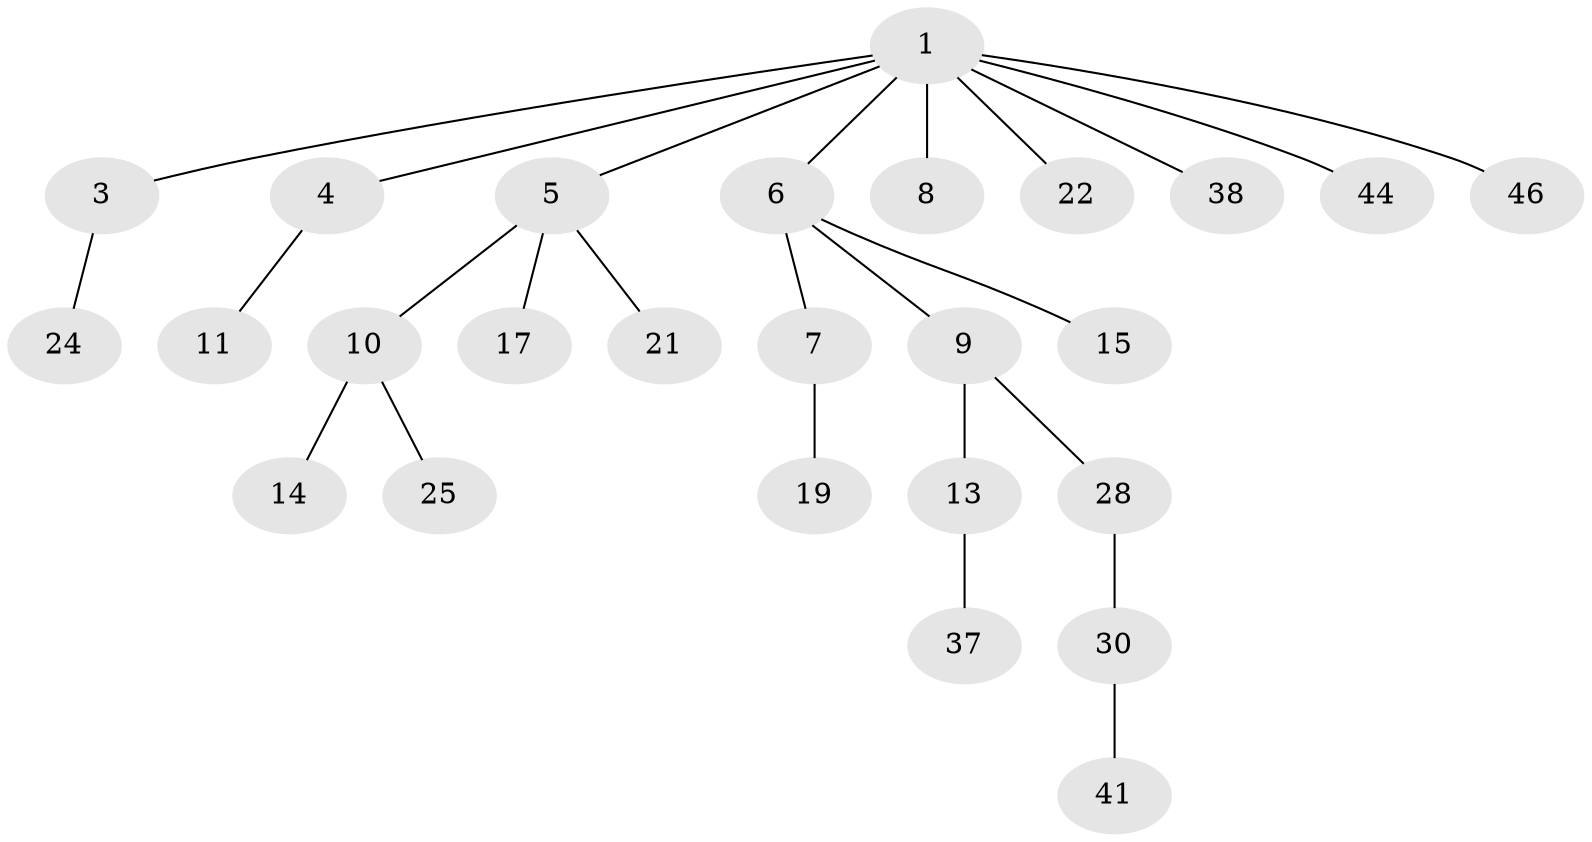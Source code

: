 // original degree distribution, {6: 0.057692307692307696, 5: 0.019230769230769232, 4: 0.07692307692307693, 2: 0.25, 1: 0.5384615384615384, 3: 0.057692307692307696}
// Generated by graph-tools (version 1.1) at 2025/15/03/09/25 04:15:39]
// undirected, 26 vertices, 25 edges
graph export_dot {
graph [start="1"]
  node [color=gray90,style=filled];
  1 [super="+2"];
  3 [super="+16+40+23"];
  4 [super="+39+36"];
  5;
  6 [super="+35+47"];
  7;
  8;
  9 [super="+31+26+27"];
  10;
  11 [super="+12"];
  13 [super="+20"];
  14;
  15;
  17 [super="+29"];
  19;
  21 [super="+33+48+32"];
  22;
  24;
  25;
  28 [super="+42"];
  30;
  37;
  38;
  41;
  44;
  46;
  1 -- 4;
  1 -- 6;
  1 -- 22;
  1 -- 38;
  1 -- 46;
  1 -- 3;
  1 -- 5;
  1 -- 8;
  1 -- 44;
  3 -- 24;
  4 -- 11;
  5 -- 10;
  5 -- 17;
  5 -- 21;
  6 -- 7;
  6 -- 9;
  6 -- 15;
  7 -- 19;
  9 -- 13;
  9 -- 28;
  10 -- 14;
  10 -- 25;
  13 -- 37;
  28 -- 30;
  30 -- 41;
}
